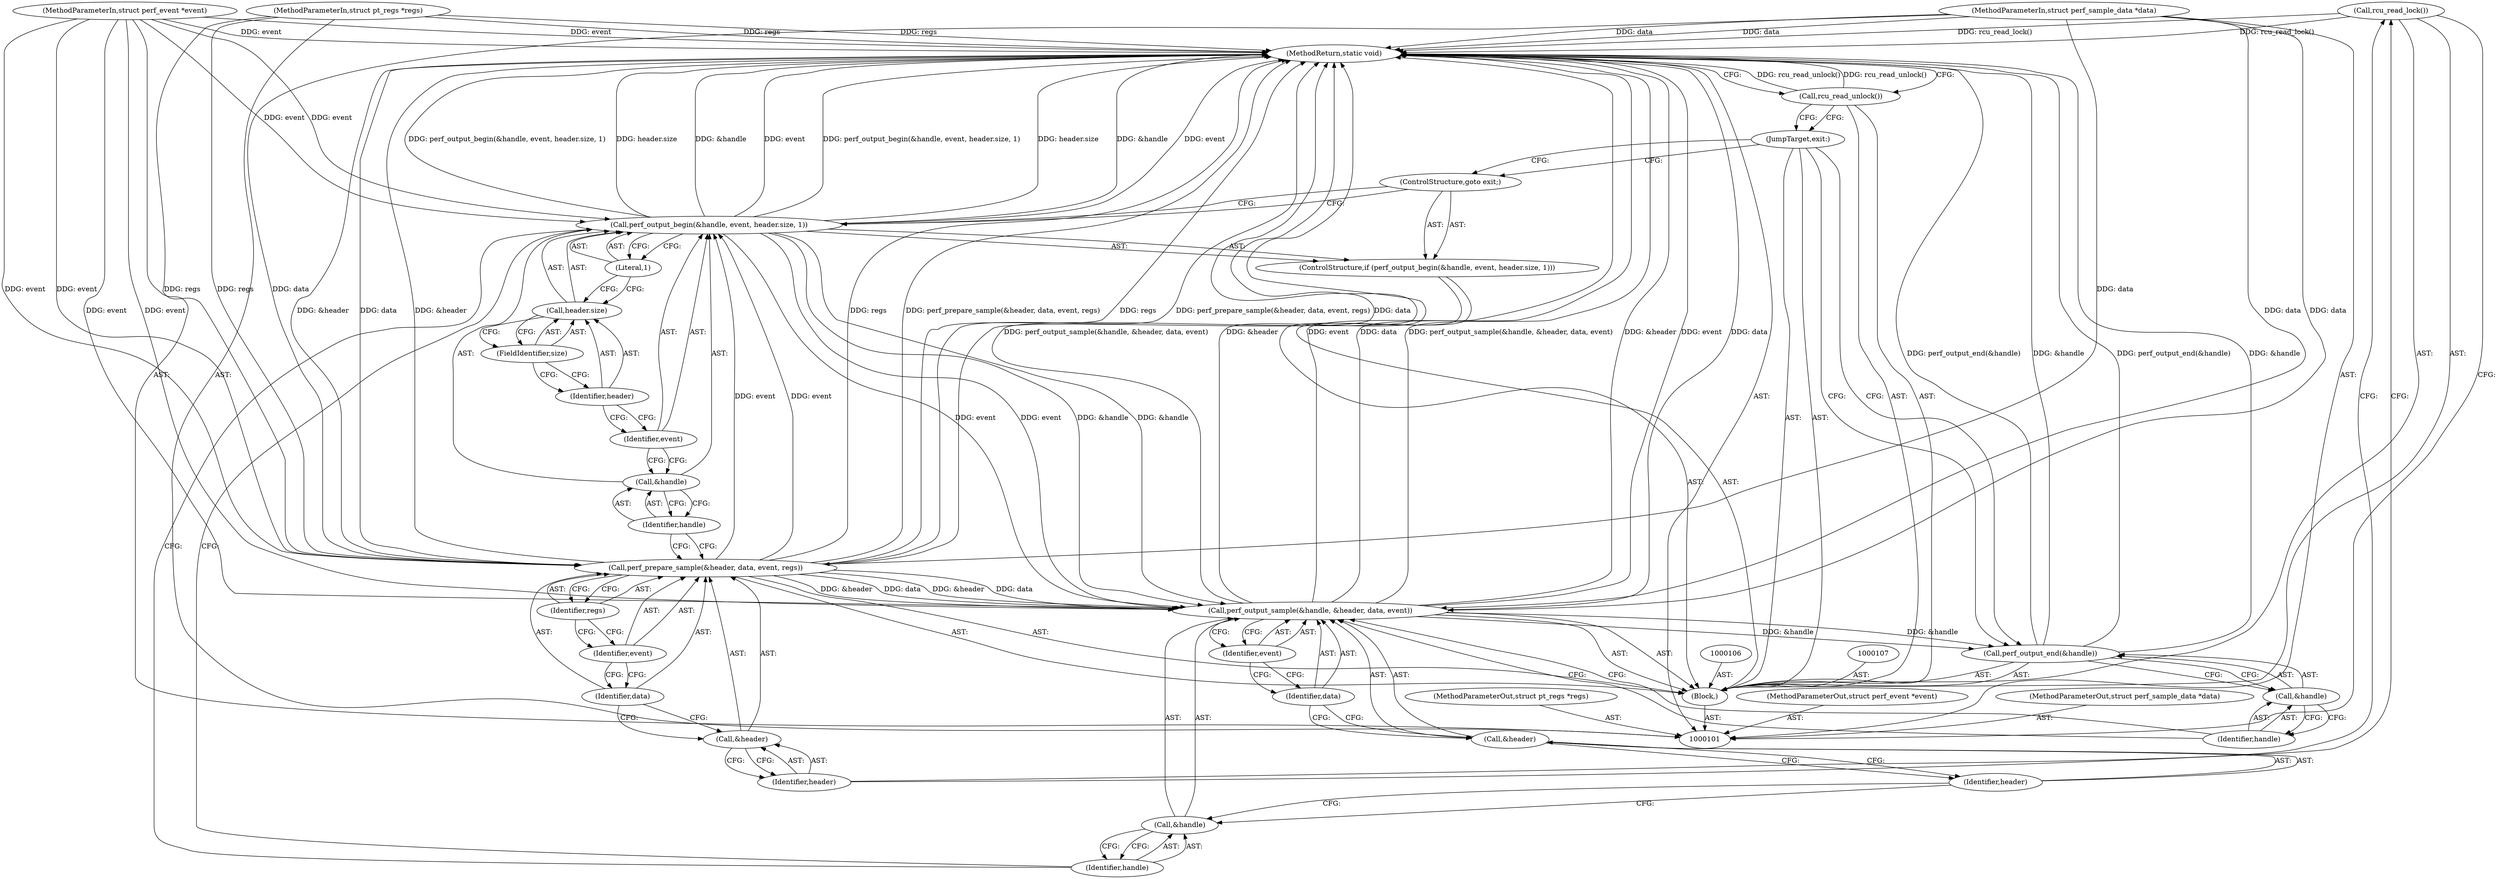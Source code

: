 digraph "0_linux_a8b0ca17b80e92faab46ee7179ba9e99ccb61233_59" {
"1000108" [label="(Call,rcu_read_lock())"];
"1000109" [label="(Call,perf_prepare_sample(&header, data, event, regs))"];
"1000110" [label="(Call,&header)"];
"1000111" [label="(Identifier,header)"];
"1000112" [label="(Identifier,data)"];
"1000113" [label="(Identifier,event)"];
"1000114" [label="(Identifier,regs)"];
"1000115" [label="(ControlStructure,if (perf_output_begin(&handle, event, header.size, 1)))"];
"1000117" [label="(Call,&handle)"];
"1000118" [label="(Identifier,handle)"];
"1000119" [label="(Identifier,event)"];
"1000120" [label="(Call,header.size)"];
"1000121" [label="(Identifier,header)"];
"1000122" [label="(FieldIdentifier,size)"];
"1000116" [label="(Call,perf_output_begin(&handle, event, header.size, 1))"];
"1000123" [label="(Literal,1)"];
"1000124" [label="(ControlStructure,goto exit;)"];
"1000125" [label="(Call,perf_output_sample(&handle, &header, data, event))"];
"1000126" [label="(Call,&handle)"];
"1000127" [label="(Identifier,handle)"];
"1000128" [label="(Call,&header)"];
"1000129" [label="(Identifier,header)"];
"1000130" [label="(Identifier,data)"];
"1000131" [label="(Identifier,event)"];
"1000132" [label="(Call,perf_output_end(&handle))"];
"1000133" [label="(Call,&handle)"];
"1000134" [label="(Identifier,handle)"];
"1000137" [label="(MethodReturn,static void)"];
"1000102" [label="(MethodParameterIn,struct perf_event *event)"];
"1000187" [label="(MethodParameterOut,struct perf_event *event)"];
"1000135" [label="(JumpTarget,exit:)"];
"1000136" [label="(Call,rcu_read_unlock())"];
"1000103" [label="(MethodParameterIn,struct perf_sample_data *data)"];
"1000188" [label="(MethodParameterOut,struct perf_sample_data *data)"];
"1000104" [label="(MethodParameterIn,struct pt_regs *regs)"];
"1000189" [label="(MethodParameterOut,struct pt_regs *regs)"];
"1000105" [label="(Block,)"];
"1000108" -> "1000105"  [label="AST: "];
"1000108" -> "1000101"  [label="CFG: "];
"1000111" -> "1000108"  [label="CFG: "];
"1000108" -> "1000137"  [label="DDG: rcu_read_lock()"];
"1000109" -> "1000105"  [label="AST: "];
"1000109" -> "1000114"  [label="CFG: "];
"1000110" -> "1000109"  [label="AST: "];
"1000112" -> "1000109"  [label="AST: "];
"1000113" -> "1000109"  [label="AST: "];
"1000114" -> "1000109"  [label="AST: "];
"1000118" -> "1000109"  [label="CFG: "];
"1000109" -> "1000137"  [label="DDG: regs"];
"1000109" -> "1000137"  [label="DDG: perf_prepare_sample(&header, data, event, regs)"];
"1000109" -> "1000137"  [label="DDG: data"];
"1000109" -> "1000137"  [label="DDG: &header"];
"1000103" -> "1000109"  [label="DDG: data"];
"1000102" -> "1000109"  [label="DDG: event"];
"1000104" -> "1000109"  [label="DDG: regs"];
"1000109" -> "1000116"  [label="DDG: event"];
"1000109" -> "1000125"  [label="DDG: &header"];
"1000109" -> "1000125"  [label="DDG: data"];
"1000110" -> "1000109"  [label="AST: "];
"1000110" -> "1000111"  [label="CFG: "];
"1000111" -> "1000110"  [label="AST: "];
"1000112" -> "1000110"  [label="CFG: "];
"1000111" -> "1000110"  [label="AST: "];
"1000111" -> "1000108"  [label="CFG: "];
"1000110" -> "1000111"  [label="CFG: "];
"1000112" -> "1000109"  [label="AST: "];
"1000112" -> "1000110"  [label="CFG: "];
"1000113" -> "1000112"  [label="CFG: "];
"1000113" -> "1000109"  [label="AST: "];
"1000113" -> "1000112"  [label="CFG: "];
"1000114" -> "1000113"  [label="CFG: "];
"1000114" -> "1000109"  [label="AST: "];
"1000114" -> "1000113"  [label="CFG: "];
"1000109" -> "1000114"  [label="CFG: "];
"1000115" -> "1000105"  [label="AST: "];
"1000116" -> "1000115"  [label="AST: "];
"1000124" -> "1000115"  [label="AST: "];
"1000117" -> "1000116"  [label="AST: "];
"1000117" -> "1000118"  [label="CFG: "];
"1000118" -> "1000117"  [label="AST: "];
"1000119" -> "1000117"  [label="CFG: "];
"1000118" -> "1000117"  [label="AST: "];
"1000118" -> "1000109"  [label="CFG: "];
"1000117" -> "1000118"  [label="CFG: "];
"1000119" -> "1000116"  [label="AST: "];
"1000119" -> "1000117"  [label="CFG: "];
"1000121" -> "1000119"  [label="CFG: "];
"1000120" -> "1000116"  [label="AST: "];
"1000120" -> "1000122"  [label="CFG: "];
"1000121" -> "1000120"  [label="AST: "];
"1000122" -> "1000120"  [label="AST: "];
"1000123" -> "1000120"  [label="CFG: "];
"1000121" -> "1000120"  [label="AST: "];
"1000121" -> "1000119"  [label="CFG: "];
"1000122" -> "1000121"  [label="CFG: "];
"1000122" -> "1000120"  [label="AST: "];
"1000122" -> "1000121"  [label="CFG: "];
"1000120" -> "1000122"  [label="CFG: "];
"1000116" -> "1000115"  [label="AST: "];
"1000116" -> "1000123"  [label="CFG: "];
"1000117" -> "1000116"  [label="AST: "];
"1000119" -> "1000116"  [label="AST: "];
"1000120" -> "1000116"  [label="AST: "];
"1000123" -> "1000116"  [label="AST: "];
"1000124" -> "1000116"  [label="CFG: "];
"1000127" -> "1000116"  [label="CFG: "];
"1000116" -> "1000137"  [label="DDG: &handle"];
"1000116" -> "1000137"  [label="DDG: event"];
"1000116" -> "1000137"  [label="DDG: perf_output_begin(&handle, event, header.size, 1)"];
"1000116" -> "1000137"  [label="DDG: header.size"];
"1000109" -> "1000116"  [label="DDG: event"];
"1000102" -> "1000116"  [label="DDG: event"];
"1000116" -> "1000125"  [label="DDG: &handle"];
"1000116" -> "1000125"  [label="DDG: event"];
"1000123" -> "1000116"  [label="AST: "];
"1000123" -> "1000120"  [label="CFG: "];
"1000116" -> "1000123"  [label="CFG: "];
"1000124" -> "1000115"  [label="AST: "];
"1000124" -> "1000116"  [label="CFG: "];
"1000135" -> "1000124"  [label="CFG: "];
"1000125" -> "1000105"  [label="AST: "];
"1000125" -> "1000131"  [label="CFG: "];
"1000126" -> "1000125"  [label="AST: "];
"1000128" -> "1000125"  [label="AST: "];
"1000130" -> "1000125"  [label="AST: "];
"1000131" -> "1000125"  [label="AST: "];
"1000134" -> "1000125"  [label="CFG: "];
"1000125" -> "1000137"  [label="DDG: data"];
"1000125" -> "1000137"  [label="DDG: perf_output_sample(&handle, &header, data, event)"];
"1000125" -> "1000137"  [label="DDG: &header"];
"1000125" -> "1000137"  [label="DDG: event"];
"1000116" -> "1000125"  [label="DDG: &handle"];
"1000116" -> "1000125"  [label="DDG: event"];
"1000109" -> "1000125"  [label="DDG: &header"];
"1000109" -> "1000125"  [label="DDG: data"];
"1000103" -> "1000125"  [label="DDG: data"];
"1000102" -> "1000125"  [label="DDG: event"];
"1000125" -> "1000132"  [label="DDG: &handle"];
"1000126" -> "1000125"  [label="AST: "];
"1000126" -> "1000127"  [label="CFG: "];
"1000127" -> "1000126"  [label="AST: "];
"1000129" -> "1000126"  [label="CFG: "];
"1000127" -> "1000126"  [label="AST: "];
"1000127" -> "1000116"  [label="CFG: "];
"1000126" -> "1000127"  [label="CFG: "];
"1000128" -> "1000125"  [label="AST: "];
"1000128" -> "1000129"  [label="CFG: "];
"1000129" -> "1000128"  [label="AST: "];
"1000130" -> "1000128"  [label="CFG: "];
"1000129" -> "1000128"  [label="AST: "];
"1000129" -> "1000126"  [label="CFG: "];
"1000128" -> "1000129"  [label="CFG: "];
"1000130" -> "1000125"  [label="AST: "];
"1000130" -> "1000128"  [label="CFG: "];
"1000131" -> "1000130"  [label="CFG: "];
"1000131" -> "1000125"  [label="AST: "];
"1000131" -> "1000130"  [label="CFG: "];
"1000125" -> "1000131"  [label="CFG: "];
"1000132" -> "1000105"  [label="AST: "];
"1000132" -> "1000133"  [label="CFG: "];
"1000133" -> "1000132"  [label="AST: "];
"1000135" -> "1000132"  [label="CFG: "];
"1000132" -> "1000137"  [label="DDG: perf_output_end(&handle)"];
"1000132" -> "1000137"  [label="DDG: &handle"];
"1000125" -> "1000132"  [label="DDG: &handle"];
"1000133" -> "1000132"  [label="AST: "];
"1000133" -> "1000134"  [label="CFG: "];
"1000134" -> "1000133"  [label="AST: "];
"1000132" -> "1000133"  [label="CFG: "];
"1000134" -> "1000133"  [label="AST: "];
"1000134" -> "1000125"  [label="CFG: "];
"1000133" -> "1000134"  [label="CFG: "];
"1000137" -> "1000101"  [label="AST: "];
"1000137" -> "1000136"  [label="CFG: "];
"1000116" -> "1000137"  [label="DDG: &handle"];
"1000116" -> "1000137"  [label="DDG: event"];
"1000116" -> "1000137"  [label="DDG: perf_output_begin(&handle, event, header.size, 1)"];
"1000116" -> "1000137"  [label="DDG: header.size"];
"1000125" -> "1000137"  [label="DDG: data"];
"1000125" -> "1000137"  [label="DDG: perf_output_sample(&handle, &header, data, event)"];
"1000125" -> "1000137"  [label="DDG: &header"];
"1000125" -> "1000137"  [label="DDG: event"];
"1000108" -> "1000137"  [label="DDG: rcu_read_lock()"];
"1000104" -> "1000137"  [label="DDG: regs"];
"1000109" -> "1000137"  [label="DDG: regs"];
"1000109" -> "1000137"  [label="DDG: perf_prepare_sample(&header, data, event, regs)"];
"1000109" -> "1000137"  [label="DDG: data"];
"1000109" -> "1000137"  [label="DDG: &header"];
"1000132" -> "1000137"  [label="DDG: perf_output_end(&handle)"];
"1000132" -> "1000137"  [label="DDG: &handle"];
"1000103" -> "1000137"  [label="DDG: data"];
"1000136" -> "1000137"  [label="DDG: rcu_read_unlock()"];
"1000102" -> "1000137"  [label="DDG: event"];
"1000102" -> "1000101"  [label="AST: "];
"1000102" -> "1000137"  [label="DDG: event"];
"1000102" -> "1000109"  [label="DDG: event"];
"1000102" -> "1000116"  [label="DDG: event"];
"1000102" -> "1000125"  [label="DDG: event"];
"1000187" -> "1000101"  [label="AST: "];
"1000135" -> "1000105"  [label="AST: "];
"1000135" -> "1000132"  [label="CFG: "];
"1000135" -> "1000124"  [label="CFG: "];
"1000136" -> "1000135"  [label="CFG: "];
"1000136" -> "1000105"  [label="AST: "];
"1000136" -> "1000135"  [label="CFG: "];
"1000137" -> "1000136"  [label="CFG: "];
"1000136" -> "1000137"  [label="DDG: rcu_read_unlock()"];
"1000103" -> "1000101"  [label="AST: "];
"1000103" -> "1000137"  [label="DDG: data"];
"1000103" -> "1000109"  [label="DDG: data"];
"1000103" -> "1000125"  [label="DDG: data"];
"1000188" -> "1000101"  [label="AST: "];
"1000104" -> "1000101"  [label="AST: "];
"1000104" -> "1000137"  [label="DDG: regs"];
"1000104" -> "1000109"  [label="DDG: regs"];
"1000189" -> "1000101"  [label="AST: "];
"1000105" -> "1000101"  [label="AST: "];
"1000106" -> "1000105"  [label="AST: "];
"1000107" -> "1000105"  [label="AST: "];
"1000108" -> "1000105"  [label="AST: "];
"1000109" -> "1000105"  [label="AST: "];
"1000115" -> "1000105"  [label="AST: "];
"1000125" -> "1000105"  [label="AST: "];
"1000132" -> "1000105"  [label="AST: "];
"1000135" -> "1000105"  [label="AST: "];
"1000136" -> "1000105"  [label="AST: "];
}
